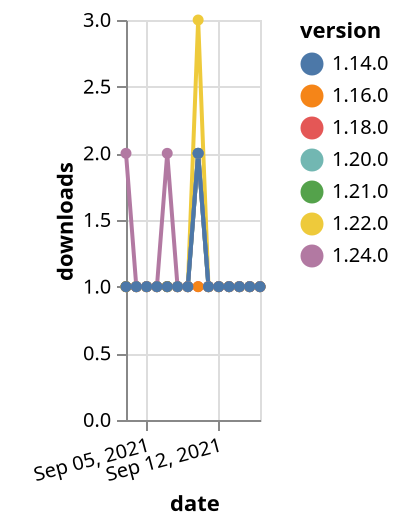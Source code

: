 {"$schema": "https://vega.github.io/schema/vega-lite/v5.json", "description": "A simple bar chart with embedded data.", "data": {"values": [{"date": "2021-09-03", "total": 170, "delta": 1, "version": "1.18.0"}, {"date": "2021-09-04", "total": 171, "delta": 1, "version": "1.18.0"}, {"date": "2021-09-05", "total": 172, "delta": 1, "version": "1.18.0"}, {"date": "2021-09-06", "total": 173, "delta": 1, "version": "1.18.0"}, {"date": "2021-09-07", "total": 174, "delta": 1, "version": "1.18.0"}, {"date": "2021-09-08", "total": 175, "delta": 1, "version": "1.18.0"}, {"date": "2021-09-09", "total": 176, "delta": 1, "version": "1.18.0"}, {"date": "2021-09-10", "total": 177, "delta": 1, "version": "1.18.0"}, {"date": "2021-09-11", "total": 178, "delta": 1, "version": "1.18.0"}, {"date": "2021-09-12", "total": 179, "delta": 1, "version": "1.18.0"}, {"date": "2021-09-13", "total": 180, "delta": 1, "version": "1.18.0"}, {"date": "2021-09-14", "total": 181, "delta": 1, "version": "1.18.0"}, {"date": "2021-09-15", "total": 182, "delta": 1, "version": "1.18.0"}, {"date": "2021-09-16", "total": 183, "delta": 1, "version": "1.18.0"}, {"date": "2021-09-03", "total": 164, "delta": 1, "version": "1.22.0"}, {"date": "2021-09-04", "total": 165, "delta": 1, "version": "1.22.0"}, {"date": "2021-09-05", "total": 166, "delta": 1, "version": "1.22.0"}, {"date": "2021-09-06", "total": 167, "delta": 1, "version": "1.22.0"}, {"date": "2021-09-07", "total": 168, "delta": 1, "version": "1.22.0"}, {"date": "2021-09-08", "total": 169, "delta": 1, "version": "1.22.0"}, {"date": "2021-09-09", "total": 170, "delta": 1, "version": "1.22.0"}, {"date": "2021-09-10", "total": 173, "delta": 3, "version": "1.22.0"}, {"date": "2021-09-11", "total": 174, "delta": 1, "version": "1.22.0"}, {"date": "2021-09-12", "total": 175, "delta": 1, "version": "1.22.0"}, {"date": "2021-09-13", "total": 176, "delta": 1, "version": "1.22.0"}, {"date": "2021-09-14", "total": 177, "delta": 1, "version": "1.22.0"}, {"date": "2021-09-15", "total": 178, "delta": 1, "version": "1.22.0"}, {"date": "2021-09-16", "total": 179, "delta": 1, "version": "1.22.0"}, {"date": "2021-09-03", "total": 150, "delta": 1, "version": "1.20.0"}, {"date": "2021-09-04", "total": 151, "delta": 1, "version": "1.20.0"}, {"date": "2021-09-05", "total": 152, "delta": 1, "version": "1.20.0"}, {"date": "2021-09-06", "total": 153, "delta": 1, "version": "1.20.0"}, {"date": "2021-09-07", "total": 154, "delta": 1, "version": "1.20.0"}, {"date": "2021-09-08", "total": 155, "delta": 1, "version": "1.20.0"}, {"date": "2021-09-09", "total": 156, "delta": 1, "version": "1.20.0"}, {"date": "2021-09-10", "total": 158, "delta": 2, "version": "1.20.0"}, {"date": "2021-09-11", "total": 159, "delta": 1, "version": "1.20.0"}, {"date": "2021-09-12", "total": 160, "delta": 1, "version": "1.20.0"}, {"date": "2021-09-13", "total": 161, "delta": 1, "version": "1.20.0"}, {"date": "2021-09-14", "total": 162, "delta": 1, "version": "1.20.0"}, {"date": "2021-09-15", "total": 163, "delta": 1, "version": "1.20.0"}, {"date": "2021-09-16", "total": 164, "delta": 1, "version": "1.20.0"}, {"date": "2021-09-03", "total": 138, "delta": 1, "version": "1.21.0"}, {"date": "2021-09-04", "total": 139, "delta": 1, "version": "1.21.0"}, {"date": "2021-09-05", "total": 140, "delta": 1, "version": "1.21.0"}, {"date": "2021-09-06", "total": 141, "delta": 1, "version": "1.21.0"}, {"date": "2021-09-07", "total": 142, "delta": 1, "version": "1.21.0"}, {"date": "2021-09-08", "total": 143, "delta": 1, "version": "1.21.0"}, {"date": "2021-09-09", "total": 144, "delta": 1, "version": "1.21.0"}, {"date": "2021-09-10", "total": 146, "delta": 2, "version": "1.21.0"}, {"date": "2021-09-11", "total": 147, "delta": 1, "version": "1.21.0"}, {"date": "2021-09-12", "total": 148, "delta": 1, "version": "1.21.0"}, {"date": "2021-09-13", "total": 149, "delta": 1, "version": "1.21.0"}, {"date": "2021-09-14", "total": 150, "delta": 1, "version": "1.21.0"}, {"date": "2021-09-15", "total": 151, "delta": 1, "version": "1.21.0"}, {"date": "2021-09-16", "total": 152, "delta": 1, "version": "1.21.0"}, {"date": "2021-09-03", "total": 296, "delta": 1, "version": "1.16.0"}, {"date": "2021-09-04", "total": 297, "delta": 1, "version": "1.16.0"}, {"date": "2021-09-05", "total": 298, "delta": 1, "version": "1.16.0"}, {"date": "2021-09-06", "total": 299, "delta": 1, "version": "1.16.0"}, {"date": "2021-09-07", "total": 300, "delta": 1, "version": "1.16.0"}, {"date": "2021-09-08", "total": 301, "delta": 1, "version": "1.16.0"}, {"date": "2021-09-09", "total": 302, "delta": 1, "version": "1.16.0"}, {"date": "2021-09-10", "total": 303, "delta": 1, "version": "1.16.0"}, {"date": "2021-09-11", "total": 304, "delta": 1, "version": "1.16.0"}, {"date": "2021-09-12", "total": 305, "delta": 1, "version": "1.16.0"}, {"date": "2021-09-13", "total": 306, "delta": 1, "version": "1.16.0"}, {"date": "2021-09-14", "total": 307, "delta": 1, "version": "1.16.0"}, {"date": "2021-09-15", "total": 308, "delta": 1, "version": "1.16.0"}, {"date": "2021-09-16", "total": 309, "delta": 1, "version": "1.16.0"}, {"date": "2021-09-03", "total": 114, "delta": 2, "version": "1.24.0"}, {"date": "2021-09-04", "total": 115, "delta": 1, "version": "1.24.0"}, {"date": "2021-09-05", "total": 116, "delta": 1, "version": "1.24.0"}, {"date": "2021-09-06", "total": 117, "delta": 1, "version": "1.24.0"}, {"date": "2021-09-07", "total": 119, "delta": 2, "version": "1.24.0"}, {"date": "2021-09-08", "total": 120, "delta": 1, "version": "1.24.0"}, {"date": "2021-09-09", "total": 121, "delta": 1, "version": "1.24.0"}, {"date": "2021-09-10", "total": 123, "delta": 2, "version": "1.24.0"}, {"date": "2021-09-11", "total": 124, "delta": 1, "version": "1.24.0"}, {"date": "2021-09-12", "total": 125, "delta": 1, "version": "1.24.0"}, {"date": "2021-09-13", "total": 126, "delta": 1, "version": "1.24.0"}, {"date": "2021-09-14", "total": 127, "delta": 1, "version": "1.24.0"}, {"date": "2021-09-15", "total": 128, "delta": 1, "version": "1.24.0"}, {"date": "2021-09-16", "total": 129, "delta": 1, "version": "1.24.0"}, {"date": "2021-09-03", "total": 219, "delta": 1, "version": "1.14.0"}, {"date": "2021-09-04", "total": 220, "delta": 1, "version": "1.14.0"}, {"date": "2021-09-05", "total": 221, "delta": 1, "version": "1.14.0"}, {"date": "2021-09-06", "total": 222, "delta": 1, "version": "1.14.0"}, {"date": "2021-09-07", "total": 223, "delta": 1, "version": "1.14.0"}, {"date": "2021-09-08", "total": 224, "delta": 1, "version": "1.14.0"}, {"date": "2021-09-09", "total": 225, "delta": 1, "version": "1.14.0"}, {"date": "2021-09-10", "total": 227, "delta": 2, "version": "1.14.0"}, {"date": "2021-09-11", "total": 228, "delta": 1, "version": "1.14.0"}, {"date": "2021-09-12", "total": 229, "delta": 1, "version": "1.14.0"}, {"date": "2021-09-13", "total": 230, "delta": 1, "version": "1.14.0"}, {"date": "2021-09-14", "total": 231, "delta": 1, "version": "1.14.0"}, {"date": "2021-09-15", "total": 232, "delta": 1, "version": "1.14.0"}, {"date": "2021-09-16", "total": 233, "delta": 1, "version": "1.14.0"}]}, "width": "container", "mark": {"type": "line", "point": {"filled": true}}, "encoding": {"x": {"field": "date", "type": "temporal", "timeUnit": "yearmonthdate", "title": "date", "axis": {"labelAngle": -15}}, "y": {"field": "delta", "type": "quantitative", "title": "downloads"}, "color": {"field": "version", "type": "nominal"}, "tooltip": {"field": "delta"}}}